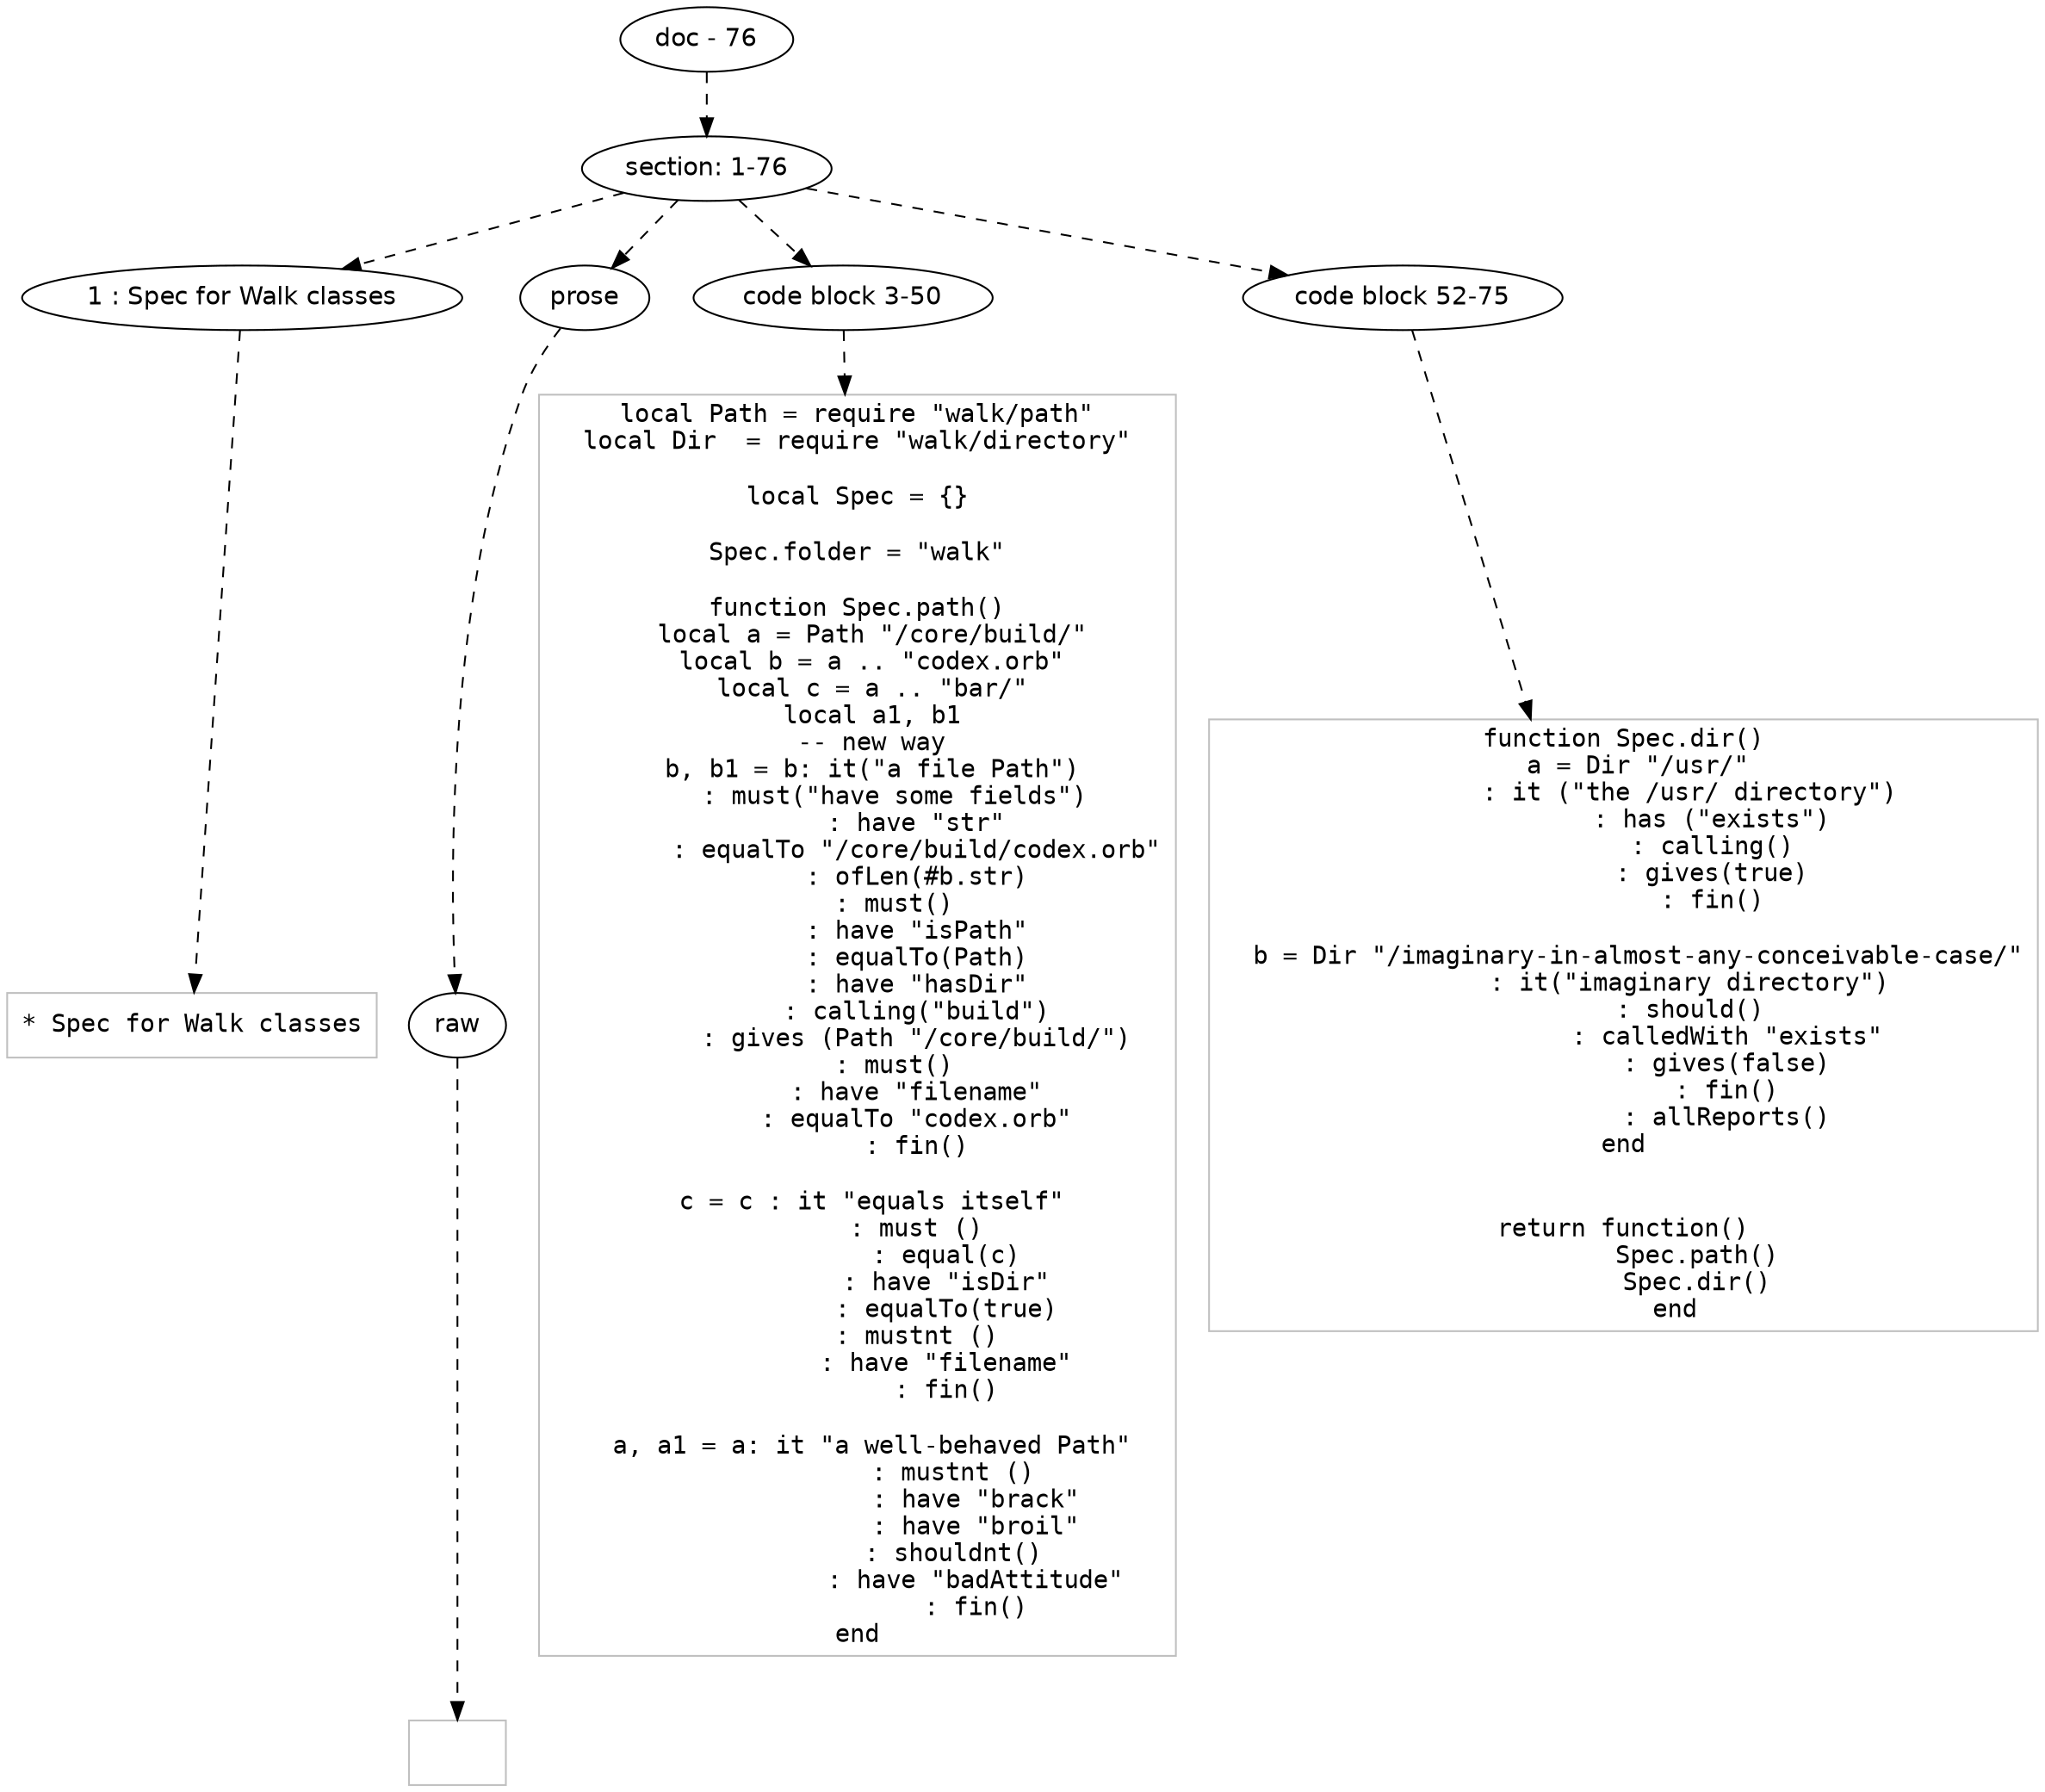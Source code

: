 digraph lpegNode {

node [fontname=Helvetica]
edge [style=dashed]

doc_0 [label="doc - 76"]


doc_0 -> { section_1}
{rank=same; section_1}

section_1 [label="section: 1-76"]


// END RANK doc_0

section_1 -> { header_2 prose_3 codeblock_4 codeblock_5}
{rank=same; header_2 prose_3 codeblock_4 codeblock_5}

header_2 [label="1 : Spec for Walk classes"]

prose_3 [label="prose"]

codeblock_4 [label="code block 3-50"]

codeblock_5 [label="code block 52-75"]


// END RANK section_1

header_2 -> leaf_6
leaf_6  [color=Gray,shape=rectangle,fontname=Inconsolata,label="* Spec for Walk classes"]
// END RANK header_2

prose_3 -> { raw_7}
{rank=same; raw_7}

raw_7 [label="raw"]


// END RANK prose_3

raw_7 -> leaf_8
leaf_8  [color=Gray,shape=rectangle,fontname=Inconsolata,label="
"]
// END RANK raw_7

codeblock_4 -> leaf_9
leaf_9  [color=Gray,shape=rectangle,fontname=Inconsolata,label="local Path = require \"walk/path\"
local Dir  = require \"walk/directory\"

local Spec = {}

Spec.folder = \"walk\"

function Spec.path()
  local a = Path \"/core/build/\"
  local b = a .. \"codex.orb\"
  local c = a .. \"bar/\"
  local a1, b1
  -- new way
  b, b1 = b: it(\"a file Path\")
     : must(\"have some fields\")
        : have \"str\"
        : equalTo \"/core/build/codex.orb\"
        : ofLen(#b.str)
     : must()
        : have \"isPath\"
        : equalTo(Path)
        : have \"hasDir\"
        : calling(\"build\")
        : gives (Path \"/core/build/\")
     : must()
        : have \"filename\"
        : equalTo \"codex.orb\"
        : fin()

  c = c : it \"equals itself\"
        : must ()
            : equal(c)
            : have \"isDir\"
            : equalTo(true)
        : mustnt ()
            : have \"filename\"
            : fin()

  a, a1 = a: it \"a well-behaved Path\"
             : mustnt ()
                : have \"brack\"
                : have \"broil\"
             : shouldnt()
                : have \"badAttitude\"
                : fin()
end"]
// END RANK codeblock_4

codeblock_5 -> leaf_10
leaf_10  [color=Gray,shape=rectangle,fontname=Inconsolata,label="function Spec.dir()
  a = Dir \"/usr/\"
         : it (\"the /usr/ directory\")
            : has (\"exists\")
            : calling()
            : gives(true)
            : fin()

  b = Dir \"/imaginary-in-almost-any-conceivable-case/\"
         : it(\"imaginary directory\")
         : should()
              : calledWith \"exists\"
              : gives(false)
              : fin()
              : allReports()
end


return function()
          Spec.path()
          Spec.dir()
       end"]
// END RANK codeblock_5


}
